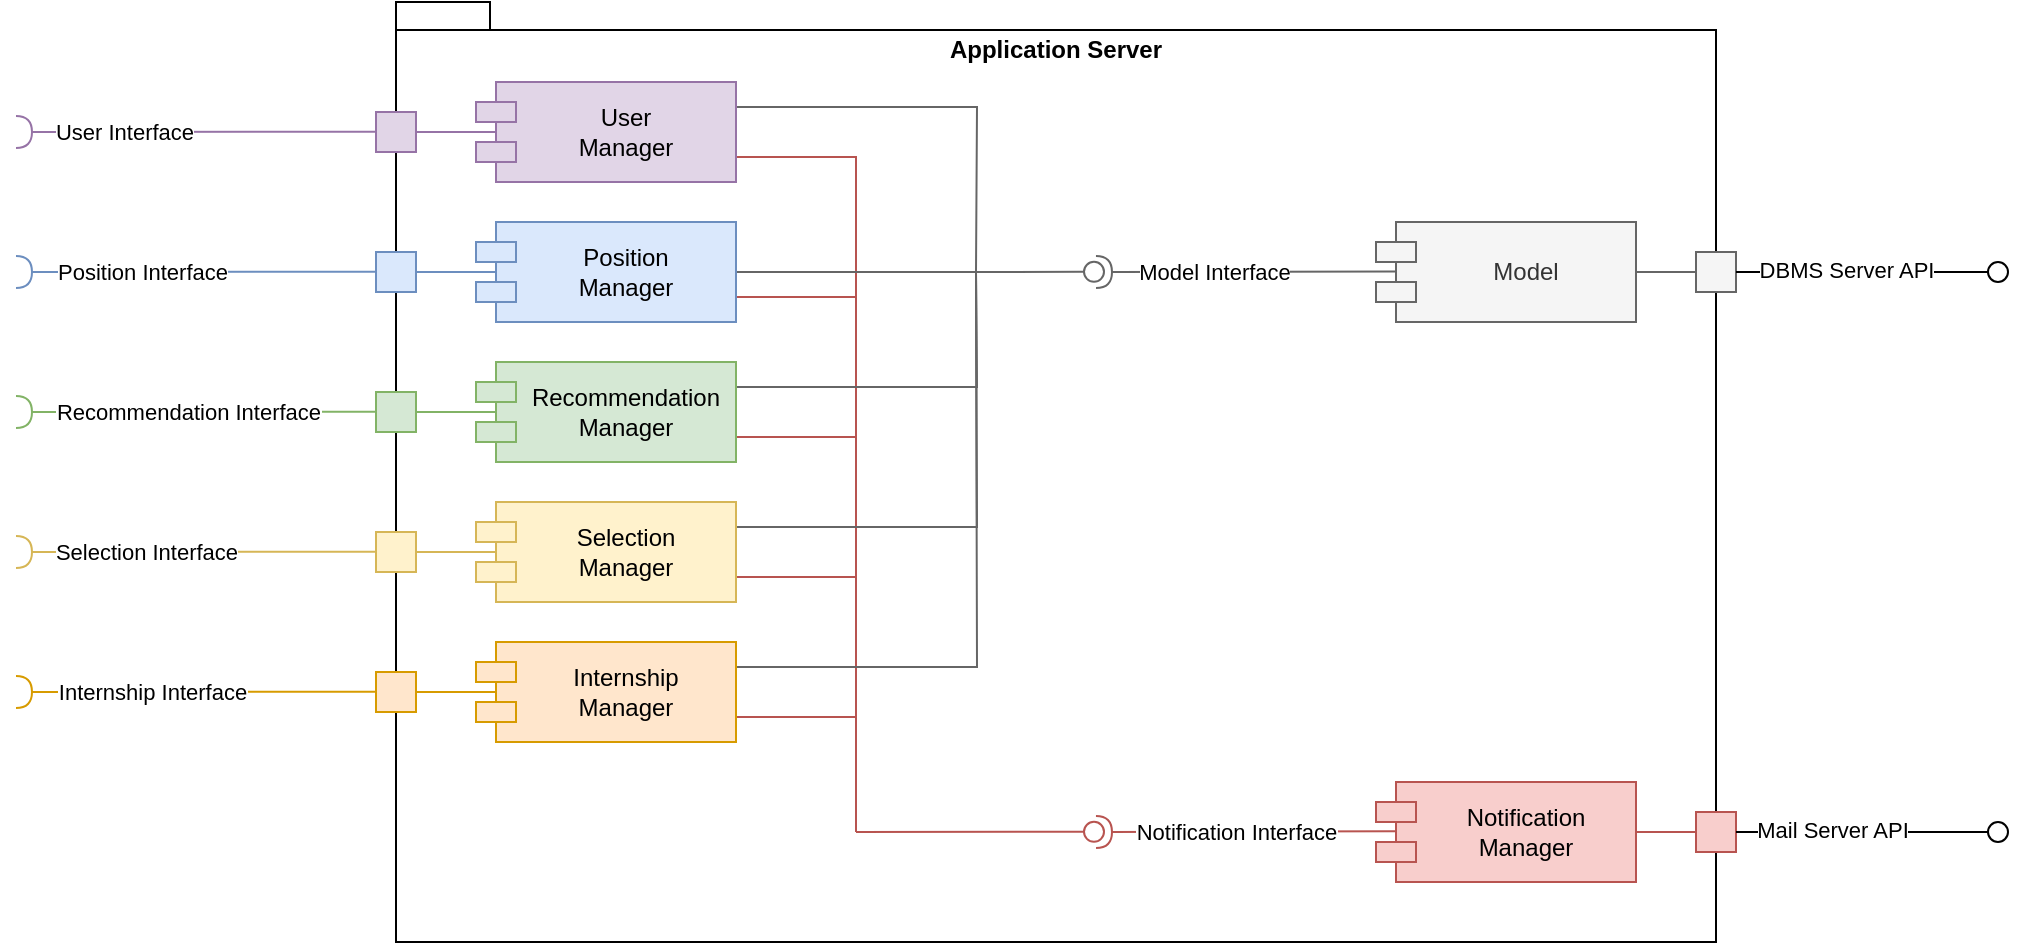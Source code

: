 <mxfile version="26.0.1">
  <diagram name="Page-1" id="IzrUfA4n4kprZhdY1C_h">
    <mxGraphModel grid="1" page="1" gridSize="10" guides="1" tooltips="1" connect="1" arrows="1" fold="1" pageScale="1" pageWidth="1169" pageHeight="827" math="0" shadow="0">
      <root>
        <mxCell id="0" />
        <mxCell id="1" parent="0" />
        <mxCell id="9HG040LBZJuuGADjRzK_-10" value="" style="rounded=0;orthogonalLoop=1;jettySize=auto;html=1;endArrow=halfCircle;endFill=0;endSize=6;strokeWidth=1;sketch=0;fillColor=#ffe6cc;strokeColor=#d79b00;" edge="1" parent="1">
          <mxGeometry relative="1" as="geometry">
            <mxPoint x="220" y="384.88" as="sourcePoint" />
            <mxPoint x="40" y="385" as="targetPoint" />
          </mxGeometry>
        </mxCell>
        <mxCell id="9HG040LBZJuuGADjRzK_-11" value="Internship Interface" style="edgeLabel;html=1;align=center;verticalAlign=middle;resizable=0;points=[];" connectable="0" vertex="1" parent="9HG040LBZJuuGADjRzK_-10">
          <mxGeometry x="0.329" relative="1" as="geometry">
            <mxPoint x="7" as="offset" />
          </mxGeometry>
        </mxCell>
        <mxCell id="9HG040LBZJuuGADjRzK_-12" value="" style="rounded=0;orthogonalLoop=1;jettySize=auto;html=1;endArrow=halfCircle;endFill=0;endSize=6;strokeWidth=1;sketch=0;fillColor=#fff2cc;strokeColor=#d6b656;" edge="1" parent="1">
          <mxGeometry relative="1" as="geometry">
            <mxPoint x="220" y="314.88" as="sourcePoint" />
            <mxPoint x="40" y="315" as="targetPoint" />
          </mxGeometry>
        </mxCell>
        <mxCell id="9HG040LBZJuuGADjRzK_-13" value="Selection Interface" style="edgeLabel;html=1;align=center;verticalAlign=middle;resizable=0;points=[];" connectable="0" vertex="1" parent="9HG040LBZJuuGADjRzK_-12">
          <mxGeometry x="0.6" y="-2" relative="1" as="geometry">
            <mxPoint x="29" y="2" as="offset" />
          </mxGeometry>
        </mxCell>
        <mxCell id="9HG040LBZJuuGADjRzK_-14" value="" style="rounded=0;orthogonalLoop=1;jettySize=auto;html=1;endArrow=halfCircle;endFill=0;endSize=6;strokeWidth=1;sketch=0;fillColor=#d5e8d4;strokeColor=#82b366;" edge="1" parent="1">
          <mxGeometry relative="1" as="geometry">
            <mxPoint x="220" y="244.88" as="sourcePoint" />
            <mxPoint x="40" y="245" as="targetPoint" />
          </mxGeometry>
        </mxCell>
        <mxCell id="9HG040LBZJuuGADjRzK_-15" value="Recommendation Interface" style="edgeLabel;html=1;align=center;verticalAlign=middle;resizable=0;points=[];" connectable="0" vertex="1" parent="9HG040LBZJuuGADjRzK_-14">
          <mxGeometry x="0.317" relative="1" as="geometry">
            <mxPoint x="24" as="offset" />
          </mxGeometry>
        </mxCell>
        <mxCell id="9HG040LBZJuuGADjRzK_-16" value="" style="rounded=0;orthogonalLoop=1;jettySize=auto;html=1;endArrow=halfCircle;endFill=0;endSize=6;strokeWidth=1;sketch=0;fillColor=#dae8fc;strokeColor=#6c8ebf;" edge="1" parent="1">
          <mxGeometry relative="1" as="geometry">
            <mxPoint x="220" y="174.88" as="sourcePoint" />
            <mxPoint x="40" y="175" as="targetPoint" />
          </mxGeometry>
        </mxCell>
        <mxCell id="9HG040LBZJuuGADjRzK_-17" value="Position Interface" style="edgeLabel;html=1;align=center;verticalAlign=middle;resizable=0;points=[];" connectable="0" vertex="1" parent="9HG040LBZJuuGADjRzK_-16">
          <mxGeometry x="0.191" relative="1" as="geometry">
            <mxPoint x="-10" as="offset" />
          </mxGeometry>
        </mxCell>
        <mxCell id="9HG040LBZJuuGADjRzK_-18" value="" style="rounded=0;orthogonalLoop=1;jettySize=auto;html=1;endArrow=halfCircle;endFill=0;endSize=6;strokeWidth=1;sketch=0;fillColor=#e1d5e7;strokeColor=#9673a6;" edge="1" parent="1">
          <mxGeometry relative="1" as="geometry">
            <mxPoint x="220" y="104.88" as="sourcePoint" />
            <mxPoint x="40" y="105" as="targetPoint" />
          </mxGeometry>
        </mxCell>
        <mxCell id="9HG040LBZJuuGADjRzK_-19" value="User Interface" style="edgeLabel;html=1;align=center;verticalAlign=middle;resizable=0;points=[];" connectable="0" vertex="1" parent="9HG040LBZJuuGADjRzK_-18">
          <mxGeometry x="0.377" relative="1" as="geometry">
            <mxPoint x="-2" as="offset" />
          </mxGeometry>
        </mxCell>
        <mxCell id="9HG040LBZJuuGADjRzK_-20" value="" style="ellipse;whiteSpace=wrap;html=1;align=center;aspect=fixed;fillColor=none;strokeColor=none;resizable=0;perimeter=centerPerimeter;rotatable=0;allowArrows=0;points=[];outlineConnect=1;" vertex="1" parent="1">
          <mxGeometry x="1004" y="380" width="10" height="10" as="geometry" />
        </mxCell>
        <mxCell id="9HG040LBZJuuGADjRzK_-21" value="" style="ellipse;whiteSpace=wrap;html=1;align=center;aspect=fixed;fillColor=none;strokeColor=none;resizable=0;perimeter=centerPerimeter;rotatable=0;allowArrows=0;points=[];outlineConnect=1;" vertex="1" parent="1">
          <mxGeometry x="1004" y="170" width="10" height="10" as="geometry" />
        </mxCell>
        <mxCell id="9HG040LBZJuuGADjRzK_-22" value="Application Server" style="shape=folder;fontStyle=1;spacingTop=10;tabWidth=40;tabHeight=14;tabPosition=left;html=1;whiteSpace=wrap;verticalAlign=top;" vertex="1" parent="1">
          <mxGeometry x="230" y="40" width="660" height="470" as="geometry" />
        </mxCell>
        <mxCell id="9HG040LBZJuuGADjRzK_-23" value="" style="whiteSpace=wrap;html=1;aspect=fixed;fillColor=#e1d5e7;strokeColor=#9673a6;" vertex="1" parent="1">
          <mxGeometry x="220" y="95" width="20" height="20" as="geometry" />
        </mxCell>
        <mxCell id="9HG040LBZJuuGADjRzK_-24" value="" style="whiteSpace=wrap;html=1;aspect=fixed;fillColor=#dae8fc;strokeColor=#6c8ebf;" vertex="1" parent="1">
          <mxGeometry x="220" y="165" width="20" height="20" as="geometry" />
        </mxCell>
        <mxCell id="9HG040LBZJuuGADjRzK_-25" value="" style="whiteSpace=wrap;html=1;aspect=fixed;fillColor=#d5e8d4;strokeColor=#82b366;" vertex="1" parent="1">
          <mxGeometry x="220" y="235" width="20" height="20" as="geometry" />
        </mxCell>
        <mxCell id="9HG040LBZJuuGADjRzK_-26" value="" style="whiteSpace=wrap;html=1;aspect=fixed;fillColor=#fff2cc;strokeColor=#d6b656;" vertex="1" parent="1">
          <mxGeometry x="220" y="305" width="20" height="20" as="geometry" />
        </mxCell>
        <mxCell id="9HG040LBZJuuGADjRzK_-27" value="" style="whiteSpace=wrap;html=1;aspect=fixed;fillColor=#ffe6cc;strokeColor=#d79b00;" vertex="1" parent="1">
          <mxGeometry x="220" y="375" width="20" height="20" as="geometry" />
        </mxCell>
        <mxCell id="9HG040LBZJuuGADjRzK_-35" value="" style="whiteSpace=wrap;html=1;aspect=fixed;fillColor=#f8cecc;strokeColor=#b85450;" vertex="1" parent="1">
          <mxGeometry x="880" y="445" width="20" height="20" as="geometry" />
        </mxCell>
        <mxCell id="9HG040LBZJuuGADjRzK_-36" value="" style="whiteSpace=wrap;html=1;aspect=fixed;fillColor=#f5f5f5;fontColor=#333333;strokeColor=#666666;" vertex="1" parent="1">
          <mxGeometry x="880" y="165" width="20" height="20" as="geometry" />
        </mxCell>
        <mxCell id="9HG040LBZJuuGADjRzK_-37" value="" style="rounded=0;orthogonalLoop=1;jettySize=auto;html=1;endArrow=oval;endFill=0;sketch=0;sourcePerimeterSpacing=0;targetPerimeterSpacing=0;endSize=10;exitX=1;exitY=0.862;exitDx=0;exitDy=0;exitPerimeter=0;" edge="1" parent="1">
          <mxGeometry relative="1" as="geometry">
            <mxPoint x="900" y="175" as="sourcePoint" />
            <mxPoint x="1031" y="175" as="targetPoint" />
          </mxGeometry>
        </mxCell>
        <mxCell id="9HG040LBZJuuGADjRzK_-38" value="DBMS Server API" style="edgeLabel;html=1;align=center;verticalAlign=middle;resizable=0;points=[];" connectable="0" vertex="1" parent="9HG040LBZJuuGADjRzK_-37">
          <mxGeometry x="-0.343" relative="1" as="geometry">
            <mxPoint x="12" y="-1" as="offset" />
          </mxGeometry>
        </mxCell>
        <mxCell id="9HG040LBZJuuGADjRzK_-40" value="" style="rounded=0;orthogonalLoop=1;jettySize=auto;html=1;endArrow=oval;endFill=0;sketch=0;sourcePerimeterSpacing=0;targetPerimeterSpacing=0;endSize=10;exitX=1;exitY=0.862;exitDx=0;exitDy=0;exitPerimeter=0;" edge="1" parent="1">
          <mxGeometry relative="1" as="geometry">
            <mxPoint x="900" y="455" as="sourcePoint" />
            <mxPoint x="1031" y="455" as="targetPoint" />
          </mxGeometry>
        </mxCell>
        <mxCell id="9HG040LBZJuuGADjRzK_-41" value="Mail Server API" style="edgeLabel;html=1;align=center;verticalAlign=middle;resizable=0;points=[];" connectable="0" vertex="1" parent="9HG040LBZJuuGADjRzK_-40">
          <mxGeometry x="-0.343" relative="1" as="geometry">
            <mxPoint x="5" y="-1" as="offset" />
          </mxGeometry>
        </mxCell>
        <mxCell id="ujAI-jM5uA0ieMnCiChi-17" style="edgeStyle=orthogonalEdgeStyle;rounded=0;orthogonalLoop=1;jettySize=auto;html=1;exitX=1;exitY=0.75;exitDx=0;exitDy=0;fillColor=#f8cecc;strokeColor=#b85450;endArrow=none;endFill=0;movable=1;resizable=1;rotatable=1;deletable=1;editable=1;locked=0;connectable=1;" edge="1" parent="1" source="9HG040LBZJuuGADjRzK_-45">
          <mxGeometry relative="1" as="geometry">
            <mxPoint x="460" y="455" as="targetPoint" />
            <Array as="points">
              <mxPoint x="460" y="117" />
            </Array>
          </mxGeometry>
        </mxCell>
        <mxCell id="ujAI-jM5uA0ieMnCiChi-19" style="edgeStyle=orthogonalEdgeStyle;rounded=0;orthogonalLoop=1;jettySize=auto;html=1;exitX=1;exitY=0.25;exitDx=0;exitDy=0;fillColor=#f5f5f5;strokeColor=#666666;endArrow=none;endFill=0;" edge="1" parent="1" source="9HG040LBZJuuGADjRzK_-45">
          <mxGeometry relative="1" as="geometry">
            <mxPoint x="520" y="175" as="targetPoint" />
          </mxGeometry>
        </mxCell>
        <mxCell id="9HG040LBZJuuGADjRzK_-45" value="User&lt;div&gt;Manager&lt;/div&gt;" style="shape=module;align=left;spacingLeft=20;align=center;verticalAlign=middle;whiteSpace=wrap;html=1;fillColor=#e1d5e7;strokeColor=#9673a6;" vertex="1" parent="1">
          <mxGeometry x="270" y="80" width="130" height="50" as="geometry" />
        </mxCell>
        <mxCell id="9HG040LBZJuuGADjRzK_-50" style="edgeStyle=orthogonalEdgeStyle;rounded=0;orthogonalLoop=1;jettySize=auto;html=1;entryX=0.075;entryY=0.5;entryDx=0;entryDy=0;entryPerimeter=0;endArrow=none;endFill=0;fillColor=#e1d5e7;strokeColor=#9673a6;" edge="1" parent="1" source="9HG040LBZJuuGADjRzK_-23" target="9HG040LBZJuuGADjRzK_-45">
          <mxGeometry relative="1" as="geometry" />
        </mxCell>
        <mxCell id="ujAI-jM5uA0ieMnCiChi-16" style="edgeStyle=orthogonalEdgeStyle;rounded=0;orthogonalLoop=1;jettySize=auto;html=1;exitX=1;exitY=0.75;exitDx=0;exitDy=0;fillColor=#f8cecc;strokeColor=#b85450;endArrow=none;endFill=0;" edge="1" parent="1" source="9HG040LBZJuuGADjRzK_-53">
          <mxGeometry relative="1" as="geometry">
            <mxPoint x="460" y="455" as="targetPoint" />
            <Array as="points">
              <mxPoint x="460" y="187" />
            </Array>
          </mxGeometry>
        </mxCell>
        <mxCell id="ujAI-jM5uA0ieMnCiChi-20" style="edgeStyle=orthogonalEdgeStyle;rounded=0;orthogonalLoop=1;jettySize=auto;html=1;endArrow=none;endFill=0;fillColor=#f5f5f5;strokeColor=#666666;" edge="1" parent="1" source="9HG040LBZJuuGADjRzK_-53">
          <mxGeometry relative="1" as="geometry">
            <mxPoint x="520" y="175" as="targetPoint" />
          </mxGeometry>
        </mxCell>
        <mxCell id="9HG040LBZJuuGADjRzK_-53" value="Position&lt;div&gt;Manager&lt;/div&gt;" style="shape=module;align=left;spacingLeft=20;align=center;verticalAlign=middle;whiteSpace=wrap;html=1;fillColor=#dae8fc;strokeColor=#6c8ebf;" vertex="1" parent="1">
          <mxGeometry x="270" y="150" width="130" height="50" as="geometry" />
        </mxCell>
        <mxCell id="9HG040LBZJuuGADjRzK_-54" style="edgeStyle=orthogonalEdgeStyle;rounded=0;orthogonalLoop=1;jettySize=auto;html=1;entryX=0.075;entryY=0.5;entryDx=0;entryDy=0;entryPerimeter=0;endArrow=none;endFill=0;fillColor=#dae8fc;strokeColor=#6c8ebf;" edge="1" parent="1" target="9HG040LBZJuuGADjRzK_-53">
          <mxGeometry relative="1" as="geometry">
            <mxPoint x="240" y="175" as="sourcePoint" />
          </mxGeometry>
        </mxCell>
        <mxCell id="ujAI-jM5uA0ieMnCiChi-15" style="edgeStyle=orthogonalEdgeStyle;rounded=0;orthogonalLoop=1;jettySize=auto;html=1;exitX=1;exitY=0.75;exitDx=0;exitDy=0;fillColor=#f8cecc;strokeColor=#b85450;endArrow=none;endFill=0;" edge="1" parent="1" source="9HG040LBZJuuGADjRzK_-56">
          <mxGeometry relative="1" as="geometry">
            <mxPoint x="460" y="455" as="targetPoint" />
            <Array as="points">
              <mxPoint x="460" y="257" />
            </Array>
          </mxGeometry>
        </mxCell>
        <mxCell id="ujAI-jM5uA0ieMnCiChi-25" style="edgeStyle=orthogonalEdgeStyle;rounded=0;orthogonalLoop=1;jettySize=auto;html=1;exitX=1;exitY=0.25;exitDx=0;exitDy=0;fillColor=#f5f5f5;strokeColor=#666666;endArrow=none;endFill=0;" edge="1" parent="1" source="9HG040LBZJuuGADjRzK_-56">
          <mxGeometry relative="1" as="geometry">
            <mxPoint x="520.0" y="175" as="targetPoint" />
          </mxGeometry>
        </mxCell>
        <mxCell id="9HG040LBZJuuGADjRzK_-56" value="Recommendation&lt;div&gt;Manager&lt;/div&gt;" style="shape=module;align=left;spacingLeft=20;align=center;verticalAlign=middle;whiteSpace=wrap;html=1;fillColor=#d5e8d4;strokeColor=#82b366;" vertex="1" parent="1">
          <mxGeometry x="270" y="220" width="130" height="50" as="geometry" />
        </mxCell>
        <mxCell id="9HG040LBZJuuGADjRzK_-57" style="edgeStyle=orthogonalEdgeStyle;rounded=0;orthogonalLoop=1;jettySize=auto;html=1;entryX=0.075;entryY=0.5;entryDx=0;entryDy=0;entryPerimeter=0;endArrow=none;endFill=0;fillColor=#d5e8d4;strokeColor=#82b366;" edge="1" parent="1" target="9HG040LBZJuuGADjRzK_-56">
          <mxGeometry relative="1" as="geometry">
            <mxPoint x="240" y="245" as="sourcePoint" />
          </mxGeometry>
        </mxCell>
        <mxCell id="ujAI-jM5uA0ieMnCiChi-14" style="edgeStyle=orthogonalEdgeStyle;rounded=0;orthogonalLoop=1;jettySize=auto;html=1;exitX=1;exitY=0.75;exitDx=0;exitDy=0;fillColor=#f8cecc;strokeColor=#b85450;endArrow=none;endFill=0;" edge="1" parent="1" source="9HG040LBZJuuGADjRzK_-58">
          <mxGeometry relative="1" as="geometry">
            <mxPoint x="460" y="455" as="targetPoint" />
            <Array as="points">
              <mxPoint x="460" y="327" />
            </Array>
          </mxGeometry>
        </mxCell>
        <mxCell id="ujAI-jM5uA0ieMnCiChi-28" style="edgeStyle=orthogonalEdgeStyle;rounded=0;orthogonalLoop=1;jettySize=auto;html=1;exitX=1;exitY=0.25;exitDx=0;exitDy=0;fillColor=#f5f5f5;strokeColor=#666666;endArrow=none;endFill=0;" edge="1" parent="1" source="9HG040LBZJuuGADjRzK_-58">
          <mxGeometry relative="1" as="geometry">
            <mxPoint x="520" y="175" as="targetPoint" />
          </mxGeometry>
        </mxCell>
        <mxCell id="9HG040LBZJuuGADjRzK_-58" value="Selection&lt;div&gt;Manager&lt;/div&gt;" style="shape=module;align=left;spacingLeft=20;align=center;verticalAlign=middle;whiteSpace=wrap;html=1;fillColor=#fff2cc;strokeColor=#d6b656;" vertex="1" parent="1">
          <mxGeometry x="270" y="290" width="130" height="50" as="geometry" />
        </mxCell>
        <mxCell id="9HG040LBZJuuGADjRzK_-59" style="edgeStyle=orthogonalEdgeStyle;rounded=0;orthogonalLoop=1;jettySize=auto;html=1;entryX=0.075;entryY=0.5;entryDx=0;entryDy=0;entryPerimeter=0;endArrow=none;endFill=0;fillColor=#fff2cc;strokeColor=#d6b656;" edge="1" parent="1" target="9HG040LBZJuuGADjRzK_-58">
          <mxGeometry relative="1" as="geometry">
            <mxPoint x="240" y="315" as="sourcePoint" />
          </mxGeometry>
        </mxCell>
        <mxCell id="ujAI-jM5uA0ieMnCiChi-13" style="edgeStyle=orthogonalEdgeStyle;rounded=0;orthogonalLoop=1;jettySize=auto;html=1;exitX=1;exitY=0.75;exitDx=0;exitDy=0;endArrow=none;endFill=0;fillColor=#f8cecc;strokeColor=#b85450;" edge="1" parent="1" source="9HG040LBZJuuGADjRzK_-60">
          <mxGeometry relative="1" as="geometry">
            <mxPoint x="460" y="455" as="targetPoint" />
            <Array as="points">
              <mxPoint x="460" y="397" />
            </Array>
          </mxGeometry>
        </mxCell>
        <mxCell id="ujAI-jM5uA0ieMnCiChi-29" style="edgeStyle=orthogonalEdgeStyle;rounded=0;orthogonalLoop=1;jettySize=auto;html=1;exitX=1;exitY=0.25;exitDx=0;exitDy=0;fillColor=#f5f5f5;strokeColor=#666666;endArrow=none;endFill=0;" edge="1" parent="1" source="9HG040LBZJuuGADjRzK_-60">
          <mxGeometry relative="1" as="geometry">
            <mxPoint x="520" y="175" as="targetPoint" />
          </mxGeometry>
        </mxCell>
        <mxCell id="9HG040LBZJuuGADjRzK_-60" value="Internship&lt;div&gt;Manager&lt;/div&gt;" style="shape=module;align=left;spacingLeft=20;align=center;verticalAlign=middle;whiteSpace=wrap;html=1;fillColor=#ffe6cc;strokeColor=#d79b00;" vertex="1" parent="1">
          <mxGeometry x="270" y="360" width="130" height="50" as="geometry" />
        </mxCell>
        <mxCell id="9HG040LBZJuuGADjRzK_-61" style="edgeStyle=orthogonalEdgeStyle;rounded=0;orthogonalLoop=1;jettySize=auto;html=1;entryX=0.075;entryY=0.5;entryDx=0;entryDy=0;entryPerimeter=0;endArrow=none;endFill=0;fillColor=#ffe6cc;strokeColor=#d79b00;" edge="1" parent="1" target="9HG040LBZJuuGADjRzK_-60">
          <mxGeometry relative="1" as="geometry">
            <mxPoint x="240" y="385" as="sourcePoint" />
          </mxGeometry>
        </mxCell>
        <mxCell id="FZSn-BCclzUJg0GwzUak-3" style="edgeStyle=orthogonalEdgeStyle;rounded=0;orthogonalLoop=1;jettySize=auto;html=1;entryX=0;entryY=0.5;entryDx=0;entryDy=0;endArrow=none;endFill=0;fillColor=#f8cecc;strokeColor=#b85450;" edge="1" parent="1" source="9HG040LBZJuuGADjRzK_-62" target="9HG040LBZJuuGADjRzK_-35">
          <mxGeometry relative="1" as="geometry" />
        </mxCell>
        <mxCell id="9HG040LBZJuuGADjRzK_-62" value="Notification&lt;div&gt;Manager&lt;/div&gt;" style="shape=module;align=left;spacingLeft=20;align=center;verticalAlign=middle;whiteSpace=wrap;html=1;fillColor=#f8cecc;strokeColor=#b85450;" vertex="1" parent="1">
          <mxGeometry x="720" y="430" width="130" height="50" as="geometry" />
        </mxCell>
        <mxCell id="FZSn-BCclzUJg0GwzUak-5" style="edgeStyle=orthogonalEdgeStyle;rounded=0;orthogonalLoop=1;jettySize=auto;html=1;entryX=0;entryY=0.5;entryDx=0;entryDy=0;endArrow=none;endFill=0;fillColor=#f5f5f5;strokeColor=#666666;" edge="1" parent="1" source="FZSn-BCclzUJg0GwzUak-4" target="9HG040LBZJuuGADjRzK_-36">
          <mxGeometry relative="1" as="geometry" />
        </mxCell>
        <mxCell id="FZSn-BCclzUJg0GwzUak-4" value="Model" style="shape=module;align=left;spacingLeft=20;align=center;verticalAlign=middle;whiteSpace=wrap;html=1;fillColor=#f5f5f5;strokeColor=#666666;fontColor=#333333;" vertex="1" parent="1">
          <mxGeometry x="720" y="150" width="130" height="50" as="geometry" />
        </mxCell>
        <mxCell id="ujAI-jM5uA0ieMnCiChi-1" value="" style="rounded=0;orthogonalLoop=1;jettySize=auto;html=1;endArrow=oval;endFill=0;sketch=0;sourcePerimeterSpacing=0;targetPerimeterSpacing=0;endSize=10;fillColor=#f8cecc;strokeColor=#b85450;" edge="1" parent="1">
          <mxGeometry relative="1" as="geometry">
            <mxPoint x="460" y="455" as="sourcePoint" />
            <mxPoint x="579" y="454.9" as="targetPoint" />
          </mxGeometry>
        </mxCell>
        <mxCell id="ujAI-jM5uA0ieMnCiChi-5" value="" style="rounded=0;orthogonalLoop=1;jettySize=auto;html=1;endArrow=halfCircle;endFill=0;endSize=6;strokeWidth=1;sketch=0;fillColor=#f5f5f5;strokeColor=#666666;" edge="1" parent="1">
          <mxGeometry relative="1" as="geometry">
            <mxPoint x="730" y="174.75" as="sourcePoint" />
            <mxPoint x="580" y="175" as="targetPoint" />
          </mxGeometry>
        </mxCell>
        <mxCell id="ujAI-jM5uA0ieMnCiChi-7" value="Model Interface" style="edgeLabel;html=1;align=center;verticalAlign=middle;resizable=0;points=[];" connectable="0" vertex="1" parent="ujAI-jM5uA0ieMnCiChi-5">
          <mxGeometry x="0.582" relative="1" as="geometry">
            <mxPoint x="27" as="offset" />
          </mxGeometry>
        </mxCell>
        <mxCell id="ujAI-jM5uA0ieMnCiChi-8" value="" style="rounded=0;orthogonalLoop=1;jettySize=auto;html=1;endArrow=halfCircle;endFill=0;endSize=6;strokeWidth=1;sketch=0;fillColor=#f8cecc;strokeColor=#b85450;" edge="1" parent="1">
          <mxGeometry relative="1" as="geometry">
            <mxPoint x="730" y="454.58" as="sourcePoint" />
            <mxPoint x="580" y="455" as="targetPoint" />
          </mxGeometry>
        </mxCell>
        <mxCell id="ujAI-jM5uA0ieMnCiChi-9" value="Notification Interface" style="edgeLabel;html=1;align=center;verticalAlign=middle;resizable=0;points=[];" connectable="0" vertex="1" parent="ujAI-jM5uA0ieMnCiChi-8">
          <mxGeometry x="0.582" relative="1" as="geometry">
            <mxPoint x="38" as="offset" />
          </mxGeometry>
        </mxCell>
        <mxCell id="ujAI-jM5uA0ieMnCiChi-18" value="" style="rounded=0;orthogonalLoop=1;jettySize=auto;html=1;endArrow=oval;endFill=0;sketch=0;sourcePerimeterSpacing=0;targetPerimeterSpacing=0;endSize=10;fillColor=#f5f5f5;strokeColor=#666666;" edge="1" parent="1">
          <mxGeometry relative="1" as="geometry">
            <mxPoint x="520" y="175" as="sourcePoint" />
            <mxPoint x="579" y="174.9" as="targetPoint" />
          </mxGeometry>
        </mxCell>
      </root>
    </mxGraphModel>
  </diagram>
</mxfile>
